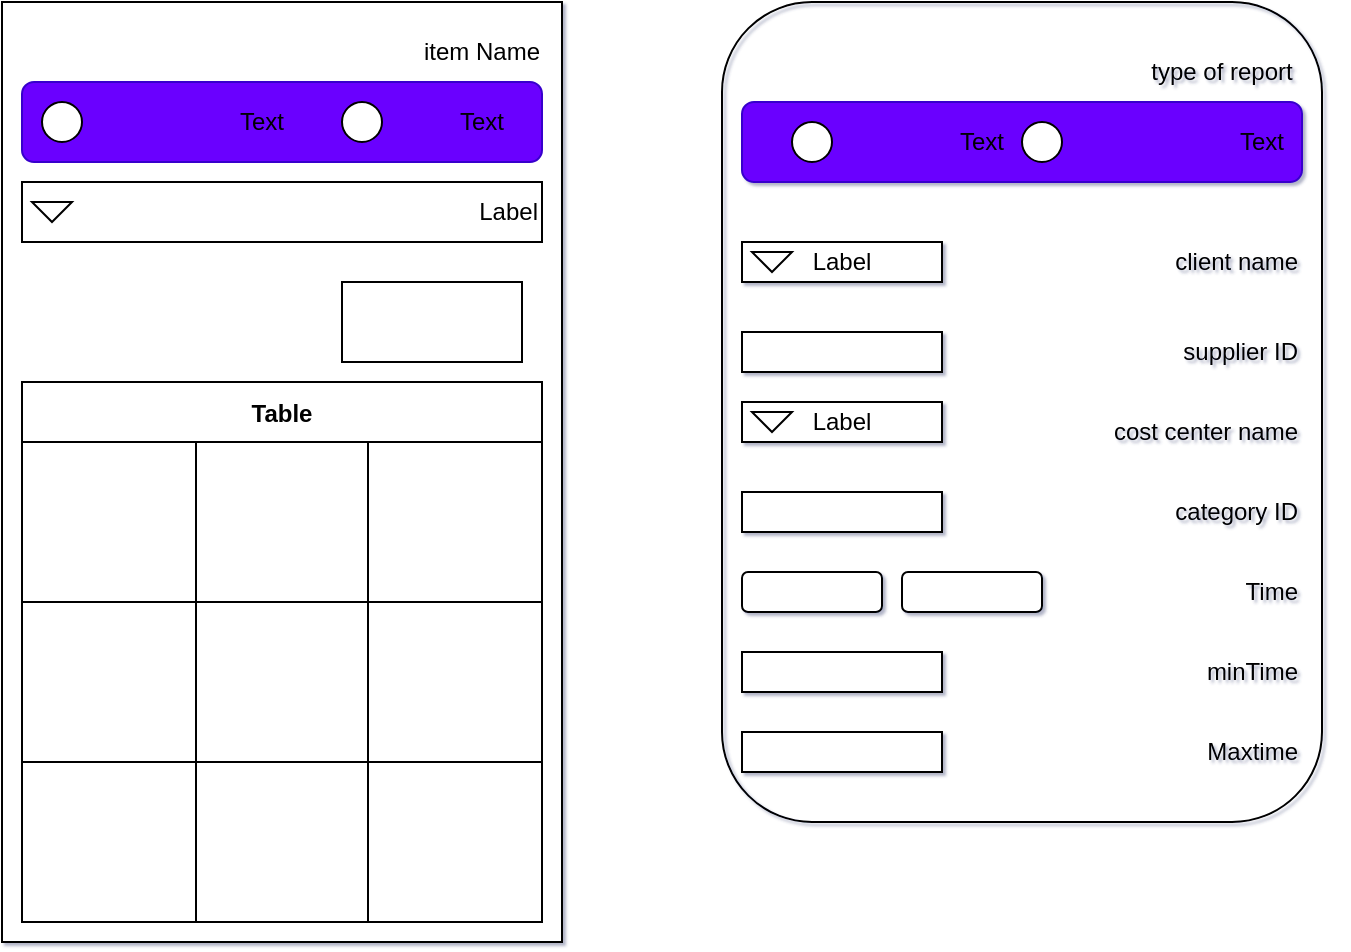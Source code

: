 <mxfile>
    <diagram id="jrqKBT-JcqgMUHGDGtJb" name="Page-1">
        <mxGraphModel dx="966" dy="566" grid="1" gridSize="10" guides="1" tooltips="1" connect="1" arrows="1" fold="1" page="1" pageScale="1" pageWidth="850" pageHeight="1100" math="0" shadow="1">
            <root>
                <mxCell id="0"/>
                <mxCell id="1" parent="0"/>
                <mxCell id="3" value="" style="rounded=0;whiteSpace=wrap;html=1;" parent="1" vertex="1">
                    <mxGeometry x="80" y="70" width="280" height="470" as="geometry"/>
                </mxCell>
                <mxCell id="4" value="" style="rounded=1;whiteSpace=wrap;html=1;fillColor=#6a00ff;fontColor=#ffffff;strokeColor=#3700CC;" parent="1" vertex="1">
                    <mxGeometry x="90" y="110" width="260" height="40" as="geometry"/>
                </mxCell>
                <mxCell id="5" value="" style="rounded=0;whiteSpace=wrap;html=1;" parent="1" vertex="1">
                    <mxGeometry x="250" y="210" width="90" height="40" as="geometry"/>
                </mxCell>
                <mxCell id="6" value="Table" style="shape=table;startSize=30;container=1;collapsible=0;childLayout=tableLayout;fontStyle=1;align=center;" parent="1" vertex="1">
                    <mxGeometry x="90" y="260" width="260" height="270" as="geometry"/>
                </mxCell>
                <mxCell id="7" value="" style="shape=tableRow;horizontal=0;startSize=0;swimlaneHead=0;swimlaneBody=0;top=0;left=0;bottom=0;right=0;collapsible=0;dropTarget=0;fillColor=none;points=[[0,0.5],[1,0.5]];portConstraint=eastwest;" parent="6" vertex="1">
                    <mxGeometry y="30" width="260" height="80" as="geometry"/>
                </mxCell>
                <mxCell id="8" value="" style="shape=partialRectangle;html=1;whiteSpace=wrap;connectable=0;fillColor=none;top=0;left=0;bottom=0;right=0;overflow=hidden;" parent="7" vertex="1">
                    <mxGeometry width="87" height="80" as="geometry">
                        <mxRectangle width="87" height="80" as="alternateBounds"/>
                    </mxGeometry>
                </mxCell>
                <mxCell id="9" value="" style="shape=partialRectangle;html=1;whiteSpace=wrap;connectable=0;fillColor=none;top=0;left=0;bottom=0;right=0;overflow=hidden;" parent="7" vertex="1">
                    <mxGeometry x="87" width="86" height="80" as="geometry">
                        <mxRectangle width="86" height="80" as="alternateBounds"/>
                    </mxGeometry>
                </mxCell>
                <mxCell id="10" value="" style="shape=partialRectangle;html=1;whiteSpace=wrap;connectable=0;fillColor=none;top=0;left=0;bottom=0;right=0;overflow=hidden;" parent="7" vertex="1">
                    <mxGeometry x="173" width="87" height="80" as="geometry">
                        <mxRectangle width="87" height="80" as="alternateBounds"/>
                    </mxGeometry>
                </mxCell>
                <mxCell id="11" value="" style="shape=tableRow;horizontal=0;startSize=0;swimlaneHead=0;swimlaneBody=0;top=0;left=0;bottom=0;right=0;collapsible=0;dropTarget=0;fillColor=none;points=[[0,0.5],[1,0.5]];portConstraint=eastwest;" parent="6" vertex="1">
                    <mxGeometry y="110" width="260" height="80" as="geometry"/>
                </mxCell>
                <mxCell id="12" value="" style="shape=partialRectangle;html=1;whiteSpace=wrap;connectable=0;fillColor=none;top=0;left=0;bottom=0;right=0;overflow=hidden;" parent="11" vertex="1">
                    <mxGeometry width="87" height="80" as="geometry">
                        <mxRectangle width="87" height="80" as="alternateBounds"/>
                    </mxGeometry>
                </mxCell>
                <mxCell id="13" value="" style="shape=partialRectangle;html=1;whiteSpace=wrap;connectable=0;fillColor=none;top=0;left=0;bottom=0;right=0;overflow=hidden;" parent="11" vertex="1">
                    <mxGeometry x="87" width="86" height="80" as="geometry">
                        <mxRectangle width="86" height="80" as="alternateBounds"/>
                    </mxGeometry>
                </mxCell>
                <mxCell id="14" value="" style="shape=partialRectangle;html=1;whiteSpace=wrap;connectable=0;fillColor=none;top=0;left=0;bottom=0;right=0;overflow=hidden;" parent="11" vertex="1">
                    <mxGeometry x="173" width="87" height="80" as="geometry">
                        <mxRectangle width="87" height="80" as="alternateBounds"/>
                    </mxGeometry>
                </mxCell>
                <mxCell id="15" value="" style="shape=tableRow;horizontal=0;startSize=0;swimlaneHead=0;swimlaneBody=0;top=0;left=0;bottom=0;right=0;collapsible=0;dropTarget=0;fillColor=none;points=[[0,0.5],[1,0.5]];portConstraint=eastwest;" parent="6" vertex="1">
                    <mxGeometry y="190" width="260" height="80" as="geometry"/>
                </mxCell>
                <mxCell id="16" value="" style="shape=partialRectangle;html=1;whiteSpace=wrap;connectable=0;fillColor=none;top=0;left=0;bottom=0;right=0;overflow=hidden;" parent="15" vertex="1">
                    <mxGeometry width="87" height="80" as="geometry">
                        <mxRectangle width="87" height="80" as="alternateBounds"/>
                    </mxGeometry>
                </mxCell>
                <mxCell id="17" value="" style="shape=partialRectangle;html=1;whiteSpace=wrap;connectable=0;fillColor=none;top=0;left=0;bottom=0;right=0;overflow=hidden;" parent="15" vertex="1">
                    <mxGeometry x="87" width="86" height="80" as="geometry">
                        <mxRectangle width="86" height="80" as="alternateBounds"/>
                    </mxGeometry>
                </mxCell>
                <mxCell id="18" value="" style="shape=partialRectangle;html=1;whiteSpace=wrap;connectable=0;fillColor=none;top=0;left=0;bottom=0;right=0;overflow=hidden;" parent="15" vertex="1">
                    <mxGeometry x="173" width="87" height="80" as="geometry">
                        <mxRectangle width="87" height="80" as="alternateBounds"/>
                    </mxGeometry>
                </mxCell>
                <mxCell id="19" value="" style="rounded=1;whiteSpace=wrap;html=1;fillColor=none;" parent="1" vertex="1">
                    <mxGeometry x="440" y="70" width="300" height="410" as="geometry"/>
                </mxCell>
                <mxCell id="20" value="" style="rounded=1;whiteSpace=wrap;html=1;fillColor=#6a00ff;fontColor=#ffffff;strokeColor=#3700CC;" parent="1" vertex="1">
                    <mxGeometry x="450" y="120" width="280" height="40" as="geometry"/>
                </mxCell>
                <mxCell id="21" value="Label" style="html=1;whiteSpace=wrap;container=1;recursiveResize=0;collapsible=0;" parent="1" vertex="1">
                    <mxGeometry x="450" y="190" width="100" height="20" as="geometry"/>
                </mxCell>
                <mxCell id="22" value="" style="triangle;html=1;whiteSpace=wrap;rotation=90;" parent="21" vertex="1">
                    <mxGeometry x="10" width="10" height="20" as="geometry"/>
                </mxCell>
                <mxCell id="23" value="client name" style="text;html=1;strokeColor=none;fillColor=none;align=right;verticalAlign=middle;whiteSpace=wrap;rounded=0;" parent="1" vertex="1">
                    <mxGeometry x="620" y="185" width="110" height="30" as="geometry"/>
                </mxCell>
                <mxCell id="24" value="supplier ID" style="text;html=1;strokeColor=none;fillColor=none;align=right;verticalAlign=middle;whiteSpace=wrap;rounded=0;" parent="1" vertex="1">
                    <mxGeometry x="620" y="230" width="110" height="30" as="geometry"/>
                </mxCell>
                <mxCell id="25" value="cost center name" style="text;html=1;strokeColor=none;fillColor=none;align=right;verticalAlign=middle;whiteSpace=wrap;rounded=0;" parent="1" vertex="1">
                    <mxGeometry x="620" y="270" width="110" height="30" as="geometry"/>
                </mxCell>
                <mxCell id="26" value="category ID" style="text;html=1;strokeColor=none;fillColor=none;align=right;verticalAlign=middle;whiteSpace=wrap;rounded=0;" parent="1" vertex="1">
                    <mxGeometry x="620" y="310" width="110" height="30" as="geometry"/>
                </mxCell>
                <mxCell id="27" value="Time" style="text;html=1;strokeColor=none;fillColor=none;align=right;verticalAlign=middle;whiteSpace=wrap;rounded=0;" parent="1" vertex="1">
                    <mxGeometry x="620" y="350" width="110" height="30" as="geometry"/>
                </mxCell>
                <mxCell id="28" value="minTime" style="text;html=1;strokeColor=none;fillColor=none;align=right;verticalAlign=middle;whiteSpace=wrap;rounded=0;" parent="1" vertex="1">
                    <mxGeometry x="620" y="390" width="110" height="30" as="geometry"/>
                </mxCell>
                <mxCell id="29" value="Maxtime" style="text;html=1;strokeColor=none;fillColor=none;align=right;verticalAlign=middle;whiteSpace=wrap;rounded=0;" parent="1" vertex="1">
                    <mxGeometry x="620" y="430" width="110" height="30" as="geometry"/>
                </mxCell>
                <mxCell id="31" value="Label" style="html=1;whiteSpace=wrap;container=1;recursiveResize=0;collapsible=0;" parent="1" vertex="1">
                    <mxGeometry x="450" y="270" width="100" height="20" as="geometry"/>
                </mxCell>
                <mxCell id="32" value="" style="triangle;html=1;whiteSpace=wrap;rotation=90;" parent="31" vertex="1">
                    <mxGeometry x="10" width="10" height="20" as="geometry"/>
                </mxCell>
                <mxCell id="33" value="Label" style="html=1;whiteSpace=wrap;container=1;recursiveResize=0;collapsible=0;align=right;" parent="1" vertex="1">
                    <mxGeometry x="90" y="160" width="260" height="30" as="geometry"/>
                </mxCell>
                <mxCell id="34" value="" style="triangle;html=1;whiteSpace=wrap;rotation=90;" parent="33" vertex="1">
                    <mxGeometry x="10" y="5" width="10" height="20" as="geometry"/>
                </mxCell>
                <mxCell id="36" value="" style="rounded=0;whiteSpace=wrap;html=1;" parent="1" vertex="1">
                    <mxGeometry x="450" y="235" width="100" height="20" as="geometry"/>
                </mxCell>
                <mxCell id="37" value="" style="rounded=0;whiteSpace=wrap;html=1;" parent="1" vertex="1">
                    <mxGeometry x="450" y="315" width="100" height="20" as="geometry"/>
                </mxCell>
                <mxCell id="38" value="" style="rounded=0;whiteSpace=wrap;html=1;" parent="1" vertex="1">
                    <mxGeometry x="450" y="395" width="100" height="20" as="geometry"/>
                </mxCell>
                <mxCell id="39" value="" style="rounded=0;whiteSpace=wrap;html=1;" parent="1" vertex="1">
                    <mxGeometry x="450" y="435" width="100" height="20" as="geometry"/>
                </mxCell>
                <mxCell id="42" value="" style="rounded=1;whiteSpace=wrap;html=1;" parent="1" vertex="1">
                    <mxGeometry x="450" y="355" width="70" height="20" as="geometry"/>
                </mxCell>
                <mxCell id="44" value="" style="rounded=1;whiteSpace=wrap;html=1;" parent="1" vertex="1">
                    <mxGeometry x="530" y="355" width="70" height="20" as="geometry"/>
                </mxCell>
                <mxCell id="45" value="" style="ellipse;whiteSpace=wrap;html=1;aspect=fixed;" parent="1" vertex="1">
                    <mxGeometry x="590" y="130" width="20" height="20" as="geometry"/>
                </mxCell>
                <mxCell id="46" value="type of report" style="text;html=1;strokeColor=none;fillColor=none;align=center;verticalAlign=middle;whiteSpace=wrap;rounded=0;" parent="1" vertex="1">
                    <mxGeometry x="630" y="90" width="120" height="30" as="geometry"/>
                </mxCell>
                <mxCell id="48" value="" style="ellipse;whiteSpace=wrap;html=1;aspect=fixed;" parent="1" vertex="1">
                    <mxGeometry x="475" y="130" width="20" height="20" as="geometry"/>
                </mxCell>
                <mxCell id="51" value="item Name" style="text;html=1;strokeColor=none;fillColor=none;align=center;verticalAlign=middle;whiteSpace=wrap;rounded=0;" parent="1" vertex="1">
                    <mxGeometry x="290" y="80" width="60" height="30" as="geometry"/>
                </mxCell>
                <mxCell id="52" value="" style="ellipse;whiteSpace=wrap;html=1;aspect=fixed;" parent="1" vertex="1">
                    <mxGeometry x="250" y="120" width="20" height="20" as="geometry"/>
                </mxCell>
                <mxCell id="53" value="" style="ellipse;whiteSpace=wrap;html=1;aspect=fixed;" parent="1" vertex="1">
                    <mxGeometry x="100" y="120" width="20" height="20" as="geometry"/>
                </mxCell>
                <mxCell id="54" value="Text" style="text;html=1;strokeColor=none;fillColor=none;align=center;verticalAlign=middle;whiteSpace=wrap;rounded=0;" parent="1" vertex="1">
                    <mxGeometry x="680" y="125" width="60" height="30" as="geometry"/>
                </mxCell>
                <mxCell id="55" value="Text" style="text;html=1;strokeColor=none;fillColor=none;align=center;verticalAlign=middle;whiteSpace=wrap;rounded=0;" parent="1" vertex="1">
                    <mxGeometry x="540" y="125" width="60" height="30" as="geometry"/>
                </mxCell>
                <mxCell id="56" value="Text" style="text;html=1;strokeColor=none;fillColor=none;align=center;verticalAlign=middle;whiteSpace=wrap;rounded=0;" parent="1" vertex="1">
                    <mxGeometry x="290" y="115" width="60" height="30" as="geometry"/>
                </mxCell>
                <mxCell id="57" value="Text" style="text;html=1;strokeColor=none;fillColor=none;align=center;verticalAlign=middle;whiteSpace=wrap;rounded=0;" parent="1" vertex="1">
                    <mxGeometry x="180" y="115" width="60" height="30" as="geometry"/>
                </mxCell>
            </root>
        </mxGraphModel>
    </diagram>
</mxfile>